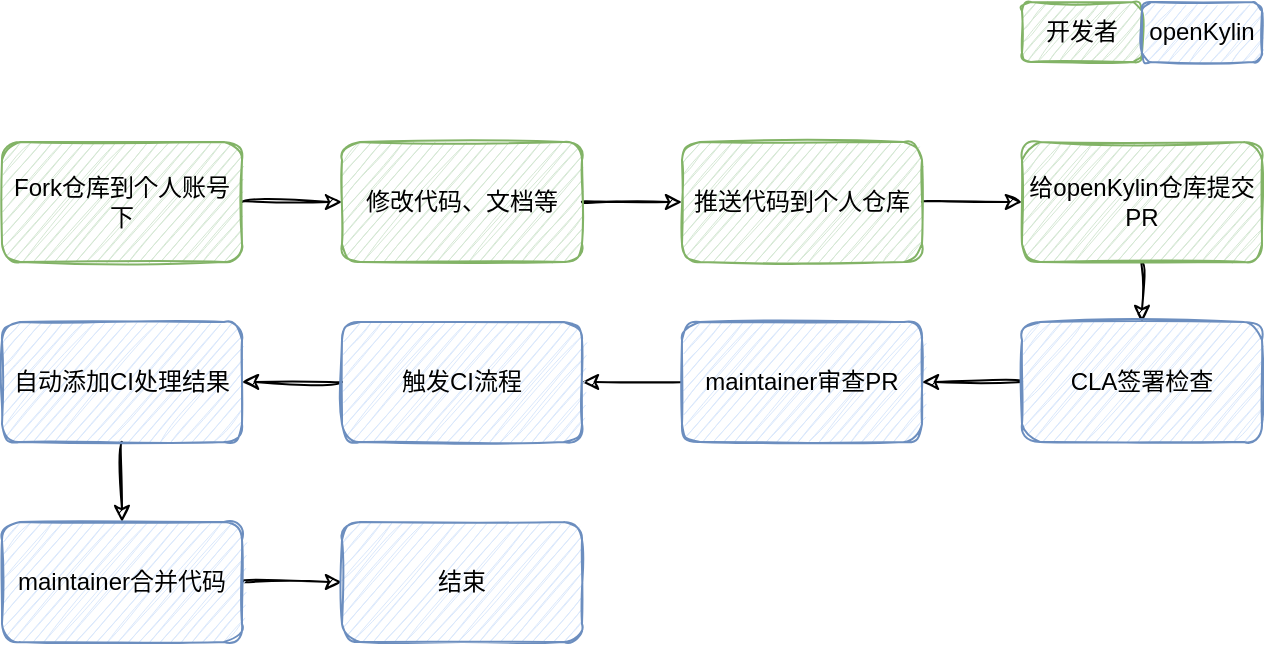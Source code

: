 <mxfile version="20.1.1" type="github">
  <diagram id="EUVG-VbLJ_KNzvjiV4Ez" name="第 1 页">
    <mxGraphModel dx="1422" dy="748" grid="1" gridSize="10" guides="1" tooltips="1" connect="1" arrows="1" fold="1" page="1" pageScale="1" pageWidth="827" pageHeight="1169" math="0" shadow="0">
      <root>
        <mxCell id="0" />
        <mxCell id="1" parent="0" />
        <mxCell id="yFLMfkRXcdrX8CuSGvPF-9" style="edgeStyle=orthogonalEdgeStyle;rounded=1;orthogonalLoop=1;jettySize=auto;html=1;exitX=1;exitY=0.5;exitDx=0;exitDy=0;entryX=0;entryY=0.5;entryDx=0;entryDy=0;sketch=1;curved=1;" edge="1" parent="1" source="yFLMfkRXcdrX8CuSGvPF-1" target="yFLMfkRXcdrX8CuSGvPF-2">
          <mxGeometry relative="1" as="geometry" />
        </mxCell>
        <mxCell id="yFLMfkRXcdrX8CuSGvPF-1" value="Fork仓库到个人账号下" style="rounded=1;whiteSpace=wrap;html=1;sketch=1;fillColor=#d5e8d4;strokeColor=#82b366;" vertex="1" parent="1">
          <mxGeometry x="90" y="120" width="120" height="60" as="geometry" />
        </mxCell>
        <mxCell id="yFLMfkRXcdrX8CuSGvPF-10" style="edgeStyle=orthogonalEdgeStyle;rounded=1;orthogonalLoop=1;jettySize=auto;html=1;exitX=1;exitY=0.5;exitDx=0;exitDy=0;sketch=1;curved=1;" edge="1" parent="1" source="yFLMfkRXcdrX8CuSGvPF-2" target="yFLMfkRXcdrX8CuSGvPF-3">
          <mxGeometry relative="1" as="geometry" />
        </mxCell>
        <mxCell id="yFLMfkRXcdrX8CuSGvPF-2" value="修改代码、文档等" style="rounded=1;whiteSpace=wrap;html=1;sketch=1;fillColor=#d5e8d4;strokeColor=#82b366;" vertex="1" parent="1">
          <mxGeometry x="260" y="120" width="120" height="60" as="geometry" />
        </mxCell>
        <mxCell id="yFLMfkRXcdrX8CuSGvPF-11" style="edgeStyle=orthogonalEdgeStyle;rounded=1;orthogonalLoop=1;jettySize=auto;html=1;exitX=1;exitY=0.5;exitDx=0;exitDy=0;entryX=0;entryY=0.5;entryDx=0;entryDy=0;sketch=1;curved=1;" edge="1" parent="1" source="yFLMfkRXcdrX8CuSGvPF-3" target="yFLMfkRXcdrX8CuSGvPF-4">
          <mxGeometry relative="1" as="geometry" />
        </mxCell>
        <mxCell id="yFLMfkRXcdrX8CuSGvPF-3" value="推送代码到个人仓库" style="rounded=1;whiteSpace=wrap;html=1;sketch=1;fillColor=#d5e8d4;strokeColor=#82b366;" vertex="1" parent="1">
          <mxGeometry x="430" y="120" width="120" height="60" as="geometry" />
        </mxCell>
        <mxCell id="yFLMfkRXcdrX8CuSGvPF-12" style="edgeStyle=orthogonalEdgeStyle;rounded=1;orthogonalLoop=1;jettySize=auto;html=1;exitX=0.5;exitY=1;exitDx=0;exitDy=0;entryX=0.5;entryY=0;entryDx=0;entryDy=0;sketch=1;curved=1;" edge="1" parent="1" source="yFLMfkRXcdrX8CuSGvPF-4" target="yFLMfkRXcdrX8CuSGvPF-7">
          <mxGeometry relative="1" as="geometry" />
        </mxCell>
        <mxCell id="yFLMfkRXcdrX8CuSGvPF-4" value="给openKylin仓库提交PR" style="rounded=1;whiteSpace=wrap;html=1;sketch=1;fillColor=#d5e8d4;strokeColor=#82b366;" vertex="1" parent="1">
          <mxGeometry x="600" y="120" width="120" height="60" as="geometry" />
        </mxCell>
        <mxCell id="yFLMfkRXcdrX8CuSGvPF-14" style="edgeStyle=orthogonalEdgeStyle;rounded=1;orthogonalLoop=1;jettySize=auto;html=1;exitX=0;exitY=0.5;exitDx=0;exitDy=0;sketch=1;curved=1;" edge="1" parent="1" source="yFLMfkRXcdrX8CuSGvPF-5" target="yFLMfkRXcdrX8CuSGvPF-6">
          <mxGeometry relative="1" as="geometry" />
        </mxCell>
        <mxCell id="yFLMfkRXcdrX8CuSGvPF-5" value="maintainer审查PR" style="rounded=1;whiteSpace=wrap;html=1;sketch=1;fillColor=#dae8fc;strokeColor=#6c8ebf;" vertex="1" parent="1">
          <mxGeometry x="430" y="210" width="120" height="60" as="geometry" />
        </mxCell>
        <mxCell id="yFLMfkRXcdrX8CuSGvPF-15" style="edgeStyle=orthogonalEdgeStyle;rounded=1;orthogonalLoop=1;jettySize=auto;html=1;exitX=0;exitY=0.5;exitDx=0;exitDy=0;sketch=1;curved=1;" edge="1" parent="1" source="yFLMfkRXcdrX8CuSGvPF-6" target="yFLMfkRXcdrX8CuSGvPF-8">
          <mxGeometry relative="1" as="geometry" />
        </mxCell>
        <mxCell id="yFLMfkRXcdrX8CuSGvPF-6" value="触发CI流程" style="rounded=1;whiteSpace=wrap;html=1;sketch=1;fillColor=#dae8fc;strokeColor=#6c8ebf;" vertex="1" parent="1">
          <mxGeometry x="260" y="210" width="120" height="60" as="geometry" />
        </mxCell>
        <mxCell id="yFLMfkRXcdrX8CuSGvPF-13" style="edgeStyle=orthogonalEdgeStyle;rounded=1;orthogonalLoop=1;jettySize=auto;html=1;exitX=0;exitY=0.5;exitDx=0;exitDy=0;sketch=1;curved=1;" edge="1" parent="1" source="yFLMfkRXcdrX8CuSGvPF-7" target="yFLMfkRXcdrX8CuSGvPF-5">
          <mxGeometry relative="1" as="geometry" />
        </mxCell>
        <mxCell id="yFLMfkRXcdrX8CuSGvPF-7" value="CLA签署检查" style="rounded=1;whiteSpace=wrap;html=1;sketch=1;fillColor=#dae8fc;strokeColor=#6c8ebf;" vertex="1" parent="1">
          <mxGeometry x="600" y="210" width="120" height="60" as="geometry" />
        </mxCell>
        <mxCell id="yFLMfkRXcdrX8CuSGvPF-21" style="edgeStyle=orthogonalEdgeStyle;curved=1;rounded=1;sketch=1;orthogonalLoop=1;jettySize=auto;html=1;exitX=0.5;exitY=1;exitDx=0;exitDy=0;entryX=0.5;entryY=0;entryDx=0;entryDy=0;" edge="1" parent="1" source="yFLMfkRXcdrX8CuSGvPF-8" target="yFLMfkRXcdrX8CuSGvPF-19">
          <mxGeometry relative="1" as="geometry" />
        </mxCell>
        <mxCell id="yFLMfkRXcdrX8CuSGvPF-8" value="自动添加CI处理结果" style="rounded=1;whiteSpace=wrap;html=1;sketch=1;fillColor=#dae8fc;strokeColor=#6c8ebf;" vertex="1" parent="1">
          <mxGeometry x="90" y="210" width="120" height="60" as="geometry" />
        </mxCell>
        <mxCell id="yFLMfkRXcdrX8CuSGvPF-18" value="" style="group" vertex="1" connectable="0" parent="1">
          <mxGeometry x="600" y="50" width="120" height="30" as="geometry" />
        </mxCell>
        <mxCell id="yFLMfkRXcdrX8CuSGvPF-16" value="开发者" style="rounded=1;whiteSpace=wrap;html=1;sketch=1;fillColor=#d5e8d4;strokeColor=#82b366;" vertex="1" parent="yFLMfkRXcdrX8CuSGvPF-18">
          <mxGeometry width="60" height="30" as="geometry" />
        </mxCell>
        <mxCell id="yFLMfkRXcdrX8CuSGvPF-17" value="openKylin" style="rounded=1;whiteSpace=wrap;html=1;sketch=1;fillColor=#dae8fc;strokeColor=#6c8ebf;" vertex="1" parent="yFLMfkRXcdrX8CuSGvPF-18">
          <mxGeometry x="60" width="60" height="30" as="geometry" />
        </mxCell>
        <mxCell id="yFLMfkRXcdrX8CuSGvPF-22" style="edgeStyle=orthogonalEdgeStyle;curved=1;rounded=1;sketch=1;orthogonalLoop=1;jettySize=auto;html=1;exitX=1;exitY=0.5;exitDx=0;exitDy=0;entryX=0;entryY=0.5;entryDx=0;entryDy=0;" edge="1" parent="1" source="yFLMfkRXcdrX8CuSGvPF-19" target="yFLMfkRXcdrX8CuSGvPF-20">
          <mxGeometry relative="1" as="geometry" />
        </mxCell>
        <mxCell id="yFLMfkRXcdrX8CuSGvPF-19" value="maintainer合并代码" style="rounded=1;whiteSpace=wrap;html=1;sketch=1;fillColor=#dae8fc;strokeColor=#6c8ebf;" vertex="1" parent="1">
          <mxGeometry x="90" y="310" width="120" height="60" as="geometry" />
        </mxCell>
        <mxCell id="yFLMfkRXcdrX8CuSGvPF-20" value="结束" style="rounded=1;whiteSpace=wrap;html=1;sketch=1;fillColor=#dae8fc;strokeColor=#6c8ebf;" vertex="1" parent="1">
          <mxGeometry x="260" y="310" width="120" height="60" as="geometry" />
        </mxCell>
      </root>
    </mxGraphModel>
  </diagram>
</mxfile>
